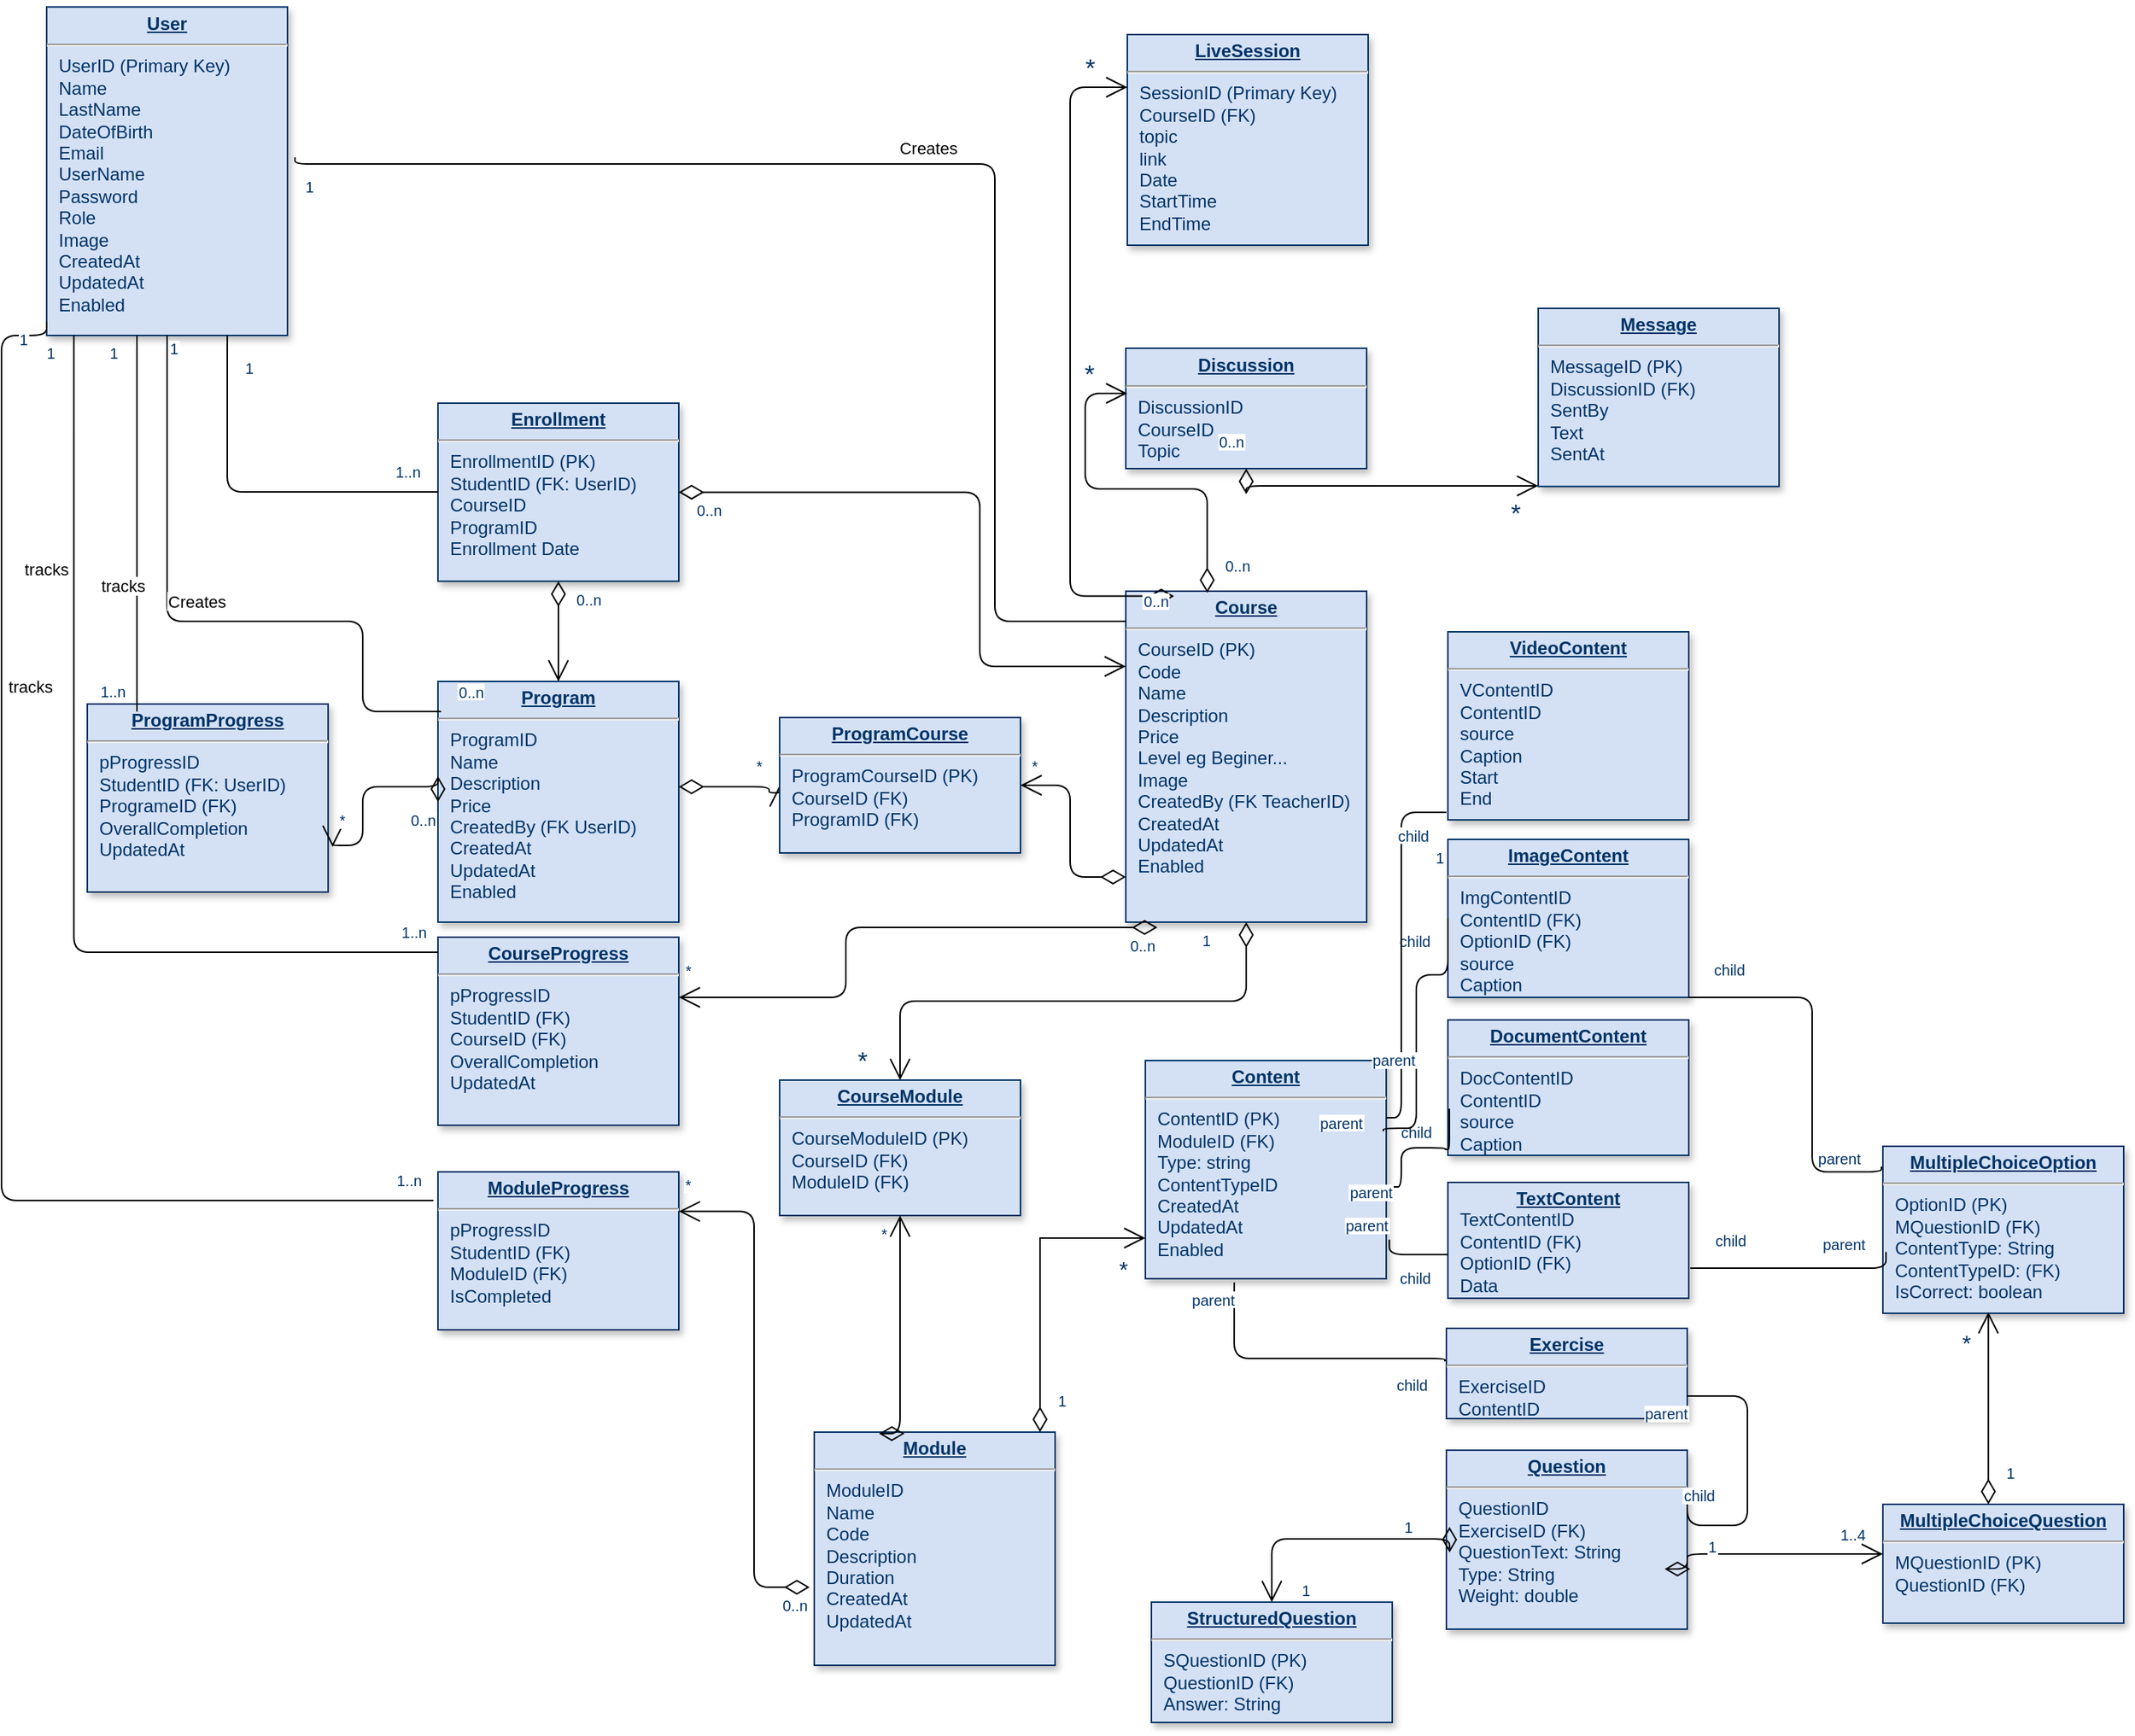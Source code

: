 <mxfile version="24.0.4" type="github">
  <diagram name="Page-1" id="efa7a0a1-bf9b-a30e-e6df-94a7791c09e9">
    <mxGraphModel dx="1332" dy="502" grid="1" gridSize="10" guides="1" tooltips="1" connect="1" arrows="1" fold="1" page="1" pageScale="1" pageWidth="826" pageHeight="1169" background="none" math="0" shadow="0">
      <root>
        <mxCell id="0" />
        <mxCell id="1" parent="0" />
        <mxCell id="20" value="&lt;p style=&quot;margin: 0px; margin-top: 4px; text-align: center; text-decoration: underline;&quot;&gt;&lt;strong&gt;Program&lt;/strong&gt;&lt;/p&gt;&lt;hr&gt;&lt;p style=&quot;margin: 0px; margin-left: 8px;&quot;&gt;ProgramID&lt;/p&gt;&lt;p style=&quot;margin: 0px; margin-left: 8px;&quot;&gt;Name&lt;/p&gt;&lt;p style=&quot;margin: 0px; margin-left: 8px;&quot;&gt;Description&lt;/p&gt;&lt;p style=&quot;margin: 0px; margin-left: 8px;&quot;&gt;Price&lt;/p&gt;&lt;p style=&quot;margin: 0px; margin-left: 8px;&quot;&gt;CreatedBy (FK UserID)&lt;/p&gt;&lt;p style=&quot;margin: 0px; margin-left: 8px;&quot;&gt;CreatedAt&lt;/p&gt;&lt;p style=&quot;margin: 0px; margin-left: 8px;&quot;&gt;UpdatedAt&lt;/p&gt;&lt;p style=&quot;margin: 0px; margin-left: 8px;&quot;&gt;Enabled&lt;/p&gt;" style="verticalAlign=top;align=left;overflow=fill;fontSize=12;fontFamily=Helvetica;html=1;strokeColor=#003366;shadow=1;fillColor=#D4E1F5;fontColor=#003366" parent="1" vertex="1">
          <mxGeometry x="300" y="470" width="160" height="160" as="geometry" />
        </mxCell>
        <mxCell id="22" value="&lt;p style=&quot;margin: 0px; margin-top: 4px; text-align: center; text-decoration: underline;&quot;&gt;&lt;b&gt;Content&lt;/b&gt;&lt;/p&gt;&lt;hr&gt;&lt;p style=&quot;margin: 0px; margin-left: 8px;&quot;&gt;ContentID (PK)&lt;/p&gt;&lt;p style=&quot;margin: 0px; margin-left: 8px;&quot;&gt;ModuleID (FK)&lt;/p&gt;&lt;p style=&quot;margin: 0px; margin-left: 8px;&quot;&gt;Type: string&lt;/p&gt;&lt;p style=&quot;margin: 0px; margin-left: 8px;&quot;&gt;ContentTypeID&lt;/p&gt;&lt;p style=&quot;margin: 0px; margin-left: 8px;&quot;&gt;CreatedAt&lt;/p&gt;&lt;p style=&quot;margin: 0px; margin-left: 8px;&quot;&gt;UpdatedAt&lt;/p&gt;&lt;p style=&quot;margin: 0px; margin-left: 8px;&quot;&gt;Enabled&lt;/p&gt;" style="verticalAlign=top;align=left;overflow=fill;fontSize=12;fontFamily=Helvetica;html=1;strokeColor=#003366;shadow=1;fillColor=#D4E1F5;fontColor=#003366" parent="1" vertex="1">
          <mxGeometry x="770" y="722" width="160" height="145" as="geometry" />
        </mxCell>
        <mxCell id="23" value="&lt;p style=&quot;margin: 0px; margin-top: 4px; text-align: center; text-decoration: underline;&quot;&gt;&lt;b&gt;Enrollment&lt;/b&gt;&lt;/p&gt;&lt;hr&gt;&lt;p style=&quot;margin: 0px; margin-left: 8px;&quot;&gt;EnrollmentID (PK)&lt;/p&gt;&lt;p style=&quot;margin: 0px; margin-left: 8px;&quot;&gt;StudentID (FK: UserID)&lt;/p&gt;&lt;p style=&quot;margin: 0px; margin-left: 8px;&quot;&gt;CourseID&lt;/p&gt;&lt;p style=&quot;margin: 0px; margin-left: 8px;&quot;&gt;ProgramID&lt;/p&gt;&lt;p style=&quot;margin: 0px; margin-left: 8px;&quot;&gt;Enrollment Date&lt;/p&gt;" style="verticalAlign=top;align=left;overflow=fill;fontSize=12;fontFamily=Helvetica;html=1;strokeColor=#003366;shadow=1;fillColor=#D4E1F5;fontColor=#003366" parent="1" vertex="1">
          <mxGeometry x="300" y="285" width="160" height="118.36" as="geometry" />
        </mxCell>
        <mxCell id="24" value="&lt;p style=&quot;margin: 0px; margin-top: 4px; text-align: center; text-decoration: underline;&quot;&gt;&lt;b&gt;Course&lt;/b&gt;&lt;/p&gt;&lt;hr&gt;&lt;p style=&quot;margin: 0px; margin-left: 8px;&quot;&gt;CourseID (PK)&lt;/p&gt;&lt;p style=&quot;margin: 0px; margin-left: 8px;&quot;&gt;Code&lt;/p&gt;&lt;p style=&quot;margin: 0px; margin-left: 8px;&quot;&gt;Name&lt;/p&gt;&lt;p style=&quot;margin: 0px; margin-left: 8px;&quot;&gt;Description&lt;/p&gt;&lt;p style=&quot;margin: 0px; margin-left: 8px;&quot;&gt;Price&lt;/p&gt;&lt;p style=&quot;margin: 0px; margin-left: 8px;&quot;&gt;Level eg Beginer...&lt;/p&gt;&lt;p style=&quot;margin: 0px; margin-left: 8px;&quot;&gt;Image&lt;/p&gt;&lt;p style=&quot;margin: 0px; margin-left: 8px;&quot;&gt;CreatedBy (FK TeacherID)&amp;nbsp;&lt;/p&gt;&lt;p style=&quot;margin: 0px; margin-left: 8px;&quot;&gt;CreatedAt&lt;/p&gt;&lt;p style=&quot;margin: 0px; margin-left: 8px;&quot;&gt;UpdatedAt&lt;/p&gt;&lt;p style=&quot;margin: 0px; margin-left: 8px;&quot;&gt;Enabled&lt;/p&gt;" style="verticalAlign=top;align=left;overflow=fill;fontSize=12;fontFamily=Helvetica;html=1;strokeColor=#003366;shadow=1;fillColor=#D4E1F5;fontColor=#003366" parent="1" vertex="1">
          <mxGeometry x="757" y="410" width="160" height="220" as="geometry" />
        </mxCell>
        <mxCell id="25" value="&lt;p style=&quot;margin: 0px; margin-top: 4px; text-align: center; text-decoration: underline;&quot;&gt;&lt;strong&gt;User&lt;/strong&gt;&lt;/p&gt;&lt;hr&gt;&lt;p style=&quot;margin: 0px; margin-left: 8px;&quot;&gt;UserID (Primary Key)&lt;/p&gt;&lt;p style=&quot;margin: 0px 0px 0px 8px;&quot;&gt;Name&lt;/p&gt;&lt;p style=&quot;margin: 0px 0px 0px 8px;&quot;&gt;LastName&lt;/p&gt;&lt;p style=&quot;margin: 0px 0px 0px 8px;&quot;&gt;DateOfBirth&lt;/p&gt;&lt;p style=&quot;margin: 0px 0px 0px 8px;&quot;&gt;Email&lt;/p&gt;&lt;p style=&quot;margin: 0px 0px 0px 8px;&quot;&gt;UserName&lt;/p&gt;&lt;p style=&quot;margin: 0px 0px 0px 8px;&quot;&gt;Password&lt;/p&gt;&lt;p style=&quot;margin: 0px 0px 0px 8px;&quot;&gt;Role&lt;/p&gt;&lt;p style=&quot;margin: 0px 0px 0px 8px;&quot;&gt;Image&lt;/p&gt;&lt;p style=&quot;margin: 0px 0px 0px 8px;&quot;&gt;CreatedAt&lt;/p&gt;&lt;p style=&quot;margin: 0px 0px 0px 8px;&quot;&gt;UpdatedAt&lt;/p&gt;&lt;p style=&quot;margin: 0px 0px 0px 8px;&quot;&gt;Enabled&lt;/p&gt;" style="verticalAlign=top;align=left;overflow=fill;fontSize=12;fontFamily=Helvetica;html=1;strokeColor=#003366;shadow=1;fillColor=#D4E1F5;fontColor=#003366" parent="1" vertex="1">
          <mxGeometry x="40" y="21.64" width="160" height="218.36" as="geometry" />
        </mxCell>
        <mxCell id="28" value="&lt;p style=&quot;margin: 0px; margin-top: 4px; text-align: center; text-decoration: underline;&quot;&gt;&lt;b&gt;Question&lt;/b&gt;&lt;/p&gt;&lt;hr&gt;&lt;p style=&quot;margin: 0px; margin-left: 8px;&quot;&gt;QuestionID&lt;/p&gt;&lt;p style=&quot;margin: 0px; margin-left: 8px;&quot;&gt;ExerciseID (FK)&lt;/p&gt;&lt;p style=&quot;margin: 0px; margin-left: 8px;&quot;&gt;QuestionText: String&lt;/p&gt;&lt;p style=&quot;margin: 0px; margin-left: 8px;&quot;&gt;Type: String&lt;/p&gt;&lt;p style=&quot;margin: 0px; margin-left: 8px;&quot;&gt;Weight: double&lt;/p&gt;" style="verticalAlign=top;align=left;overflow=fill;fontSize=12;fontFamily=Helvetica;html=1;strokeColor=#003366;shadow=1;fillColor=#D4E1F5;fontColor=#003366" parent="1" vertex="1">
          <mxGeometry x="970" y="981" width="160" height="119" as="geometry" />
        </mxCell>
        <mxCell id="29" value="&lt;p style=&quot;margin: 0px; margin-top: 4px; text-align: center; text-decoration: underline;&quot;&gt;&lt;b&gt;Module&lt;/b&gt;&lt;/p&gt;&lt;hr&gt;&lt;p style=&quot;margin: 0px; margin-left: 8px;&quot;&gt;ModuleID&lt;/p&gt;&lt;p style=&quot;margin: 0px; margin-left: 8px;&quot;&gt;Name&lt;/p&gt;&lt;p style=&quot;margin: 0px; margin-left: 8px;&quot;&gt;Code&lt;/p&gt;&lt;p style=&quot;margin: 0px; margin-left: 8px;&quot;&gt;Description&lt;/p&gt;&lt;p style=&quot;margin: 0px; margin-left: 8px;&quot;&gt;Duration&lt;/p&gt;&lt;p style=&quot;margin: 0px; margin-left: 8px;&quot;&gt;CreatedAt&lt;/p&gt;&lt;p style=&quot;margin: 0px; margin-left: 8px;&quot;&gt;UpdatedAt&lt;/p&gt;" style="verticalAlign=top;align=left;overflow=fill;fontSize=12;fontFamily=Helvetica;html=1;strokeColor=#003366;shadow=1;fillColor=#D4E1F5;fontColor=#003366" parent="1" vertex="1">
          <mxGeometry x="550" y="969" width="160" height="155" as="geometry" />
        </mxCell>
        <mxCell id="36" value="" style="endArrow=open;endSize=12;startArrow=diamondThin;startSize=14;startFill=0;edgeStyle=orthogonalEdgeStyle;" parent="1" source="23" target="20" edge="1">
          <mxGeometry y="160" as="geometry">
            <mxPoint y="160" as="sourcePoint" />
            <mxPoint x="160" y="160" as="targetPoint" />
            <Array as="points">
              <mxPoint x="380" y="450" />
              <mxPoint x="380" y="450" />
            </Array>
          </mxGeometry>
        </mxCell>
        <mxCell id="37" value="0..n" style="resizable=0;align=left;verticalAlign=top;labelBackgroundColor=#ffffff;fontSize=10;strokeColor=#003366;shadow=1;fillColor=#D4E1F5;fontColor=#003366" parent="36" connectable="0" vertex="1">
          <mxGeometry x="-1" relative="1" as="geometry">
            <mxPoint x="10" as="offset" />
          </mxGeometry>
        </mxCell>
        <mxCell id="38" value="1" style="resizable=0;align=right;verticalAlign=top;labelBackgroundColor=#ffffff;fontSize=10;strokeColor=#003366;shadow=1;fillColor=#D4E1F5;fontColor=#003366" parent="36" connectable="0" vertex="1">
          <mxGeometry x="1" relative="1" as="geometry">
            <mxPoint x="590" y="105" as="offset" />
          </mxGeometry>
        </mxCell>
        <mxCell id="48" value="" style="endArrow=open;endSize=12;startArrow=diamondThin;startSize=14;startFill=0;edgeStyle=orthogonalEdgeStyle;rounded=0;" parent="1" source="29" target="22" edge="1">
          <mxGeometry x="769.36" y="450" as="geometry">
            <mxPoint x="710" y="970" as="sourcePoint" />
            <mxPoint x="929.36" y="450" as="targetPoint" />
            <Array as="points">
              <mxPoint x="700" y="840" />
            </Array>
          </mxGeometry>
        </mxCell>
        <mxCell id="49" value="1" style="resizable=0;align=left;verticalAlign=top;labelBackgroundColor=#ffffff;fontSize=10;strokeColor=#003366;shadow=1;fillColor=#D4E1F5;fontColor=#003366" parent="48" connectable="0" vertex="1">
          <mxGeometry x="-1" relative="1" as="geometry">
            <mxPoint x="10" y="-33" as="offset" />
          </mxGeometry>
        </mxCell>
        <mxCell id="50" value="*" style="resizable=0;align=right;verticalAlign=top;labelBackgroundColor=#ffffff;fontSize=15;strokeColor=#003366;shadow=1;fillColor=#D4E1F5;fontColor=#003366" parent="48" connectable="0" vertex="1">
          <mxGeometry x="1" relative="1" as="geometry">
            <mxPoint x="-10" y="5" as="offset" />
          </mxGeometry>
        </mxCell>
        <mxCell id="87" value="" style="endArrow=open;endSize=12;startArrow=diamondThin;startSize=14;startFill=0;edgeStyle=orthogonalEdgeStyle;entryX=0;entryY=0.5;entryDx=0;entryDy=0;" parent="1" source="20" target="h4I1l9ed9DyYYCrygPsd-109" edge="1">
          <mxGeometry x="519.36" y="200" as="geometry">
            <mxPoint x="519.36" y="200" as="sourcePoint" />
            <mxPoint x="679.36" y="200" as="targetPoint" />
            <Array as="points">
              <mxPoint x="520" y="540" />
              <mxPoint x="520" y="544" />
            </Array>
          </mxGeometry>
        </mxCell>
        <mxCell id="89" value="*" style="resizable=0;align=right;verticalAlign=top;labelBackgroundColor=#ffffff;fontSize=10;strokeColor=#003366;shadow=1;fillColor=#D4E1F5;fontColor=#003366" parent="87" connectable="0" vertex="1">
          <mxGeometry x="1" relative="1" as="geometry">
            <mxPoint x="-10" y="-25" as="offset" />
          </mxGeometry>
        </mxCell>
        <mxCell id="99" value="" style="endArrow=open;endSize=12;startArrow=diamondThin;startSize=14;startFill=0;edgeStyle=orthogonalEdgeStyle;exitX=0.5;exitY=1;exitDx=0;exitDy=0;" parent="1" source="24" target="lJ4dhSoQrSadZ4z-J7H1-117" edge="1">
          <mxGeometry x="369.36" y="360" as="geometry">
            <mxPoint x="610" y="680" as="sourcePoint" />
            <mxPoint x="529.36" y="360" as="targetPoint" />
            <Array as="points" />
          </mxGeometry>
        </mxCell>
        <mxCell id="100" value="1" style="resizable=0;align=left;verticalAlign=top;labelBackgroundColor=#ffffff;fontSize=10;strokeColor=#003366;shadow=1;fillColor=#D4E1F5;fontColor=#003366" parent="99" connectable="0" vertex="1">
          <mxGeometry x="-1" relative="1" as="geometry">
            <mxPoint x="-31.08" as="offset" />
          </mxGeometry>
        </mxCell>
        <mxCell id="101" value="*" style="resizable=0;align=right;verticalAlign=top;labelBackgroundColor=#ffffff;fontSize=17;strokeColor=#003366;shadow=1;fillColor=#D4E1F5;fontColor=#003366" parent="99" connectable="0" vertex="1">
          <mxGeometry x="1" relative="1" as="geometry">
            <mxPoint x="-20" y="-30" as="offset" />
          </mxGeometry>
        </mxCell>
        <mxCell id="107" value="" style="endArrow=none;edgeStyle=orthogonalEdgeStyle;exitX=0.369;exitY=1.017;exitDx=0;exitDy=0;exitPerimeter=0;entryX=-0.006;entryY=0.367;entryDx=0;entryDy=0;entryPerimeter=0;" parent="1" source="22" target="vgat6i_KtTklt4zkiUlj-124" edge="1">
          <mxGeometry x="190" y="950" as="geometry">
            <mxPoint x="190" y="950" as="sourcePoint" />
            <mxPoint x="350" y="950" as="targetPoint" />
            <Array as="points">
              <mxPoint x="829" y="920" />
              <mxPoint x="969" y="920" />
            </Array>
          </mxGeometry>
        </mxCell>
        <mxCell id="108" value="parent" style="resizable=0;align=left;verticalAlign=bottom;labelBackgroundColor=#ffffff;fontSize=10;strokeColor=#003366;shadow=1;fillColor=#D4E1F5;fontColor=#003366" parent="107" connectable="0" vertex="1">
          <mxGeometry x="-1" relative="1" as="geometry">
            <mxPoint x="-30" y="20" as="offset" />
          </mxGeometry>
        </mxCell>
        <mxCell id="109" value="child" style="resizable=0;align=right;verticalAlign=bottom;labelBackgroundColor=#ffffff;fontSize=10;strokeColor=#003366;shadow=1;fillColor=#D4E1F5;fontColor=#003366" parent="107" connectable="0" vertex="1">
          <mxGeometry x="1" relative="1" as="geometry">
            <mxPoint x="-10" y="23.84" as="offset" />
          </mxGeometry>
        </mxCell>
        <mxCell id="vgat6i_KtTklt4zkiUlj-114" value="" style="endArrow=none;edgeStyle=orthogonalEdgeStyle;" parent="1" source="25" target="23" edge="1">
          <mxGeometry as="geometry">
            <mxPoint x="200" y="344" as="sourcePoint" />
            <mxPoint x="290" y="355" as="targetPoint" />
            <Array as="points">
              <mxPoint x="160" y="344" />
            </Array>
            <mxPoint x="-100" y="33" as="offset" />
          </mxGeometry>
        </mxCell>
        <mxCell id="vgat6i_KtTklt4zkiUlj-115" value="1" style="resizable=0;align=left;verticalAlign=bottom;labelBackgroundColor=#ffffff;fontSize=10;strokeColor=#003366;shadow=1;fillColor=#D4E1F5;fontColor=#003366" parent="vgat6i_KtTklt4zkiUlj-114" connectable="0" vertex="1">
          <mxGeometry x="-1" relative="1" as="geometry">
            <mxPoint x="10" y="30" as="offset" />
          </mxGeometry>
        </mxCell>
        <mxCell id="vgat6i_KtTklt4zkiUlj-116" value="1..n" style="resizable=0;align=right;verticalAlign=bottom;labelBackgroundColor=#ffffff;fontSize=10;strokeColor=#003366;shadow=1;fillColor=#D4E1F5;fontColor=#003366" parent="vgat6i_KtTklt4zkiUlj-114" connectable="0" vertex="1">
          <mxGeometry x="1" relative="1" as="geometry">
            <mxPoint x="-10" y="-5" as="offset" />
          </mxGeometry>
        </mxCell>
        <mxCell id="vgat6i_KtTklt4zkiUlj-117" value="" style="endArrow=open;endSize=12;startArrow=diamondThin;startSize=14;startFill=0;edgeStyle=orthogonalEdgeStyle;" parent="1" source="23" target="24" edge="1">
          <mxGeometry y="160" as="geometry">
            <mxPoint x="423" y="422" as="sourcePoint" />
            <mxPoint x="423" y="495" as="targetPoint" />
            <Array as="points">
              <mxPoint x="660" y="344" />
              <mxPoint x="660" y="460" />
            </Array>
          </mxGeometry>
        </mxCell>
        <mxCell id="vgat6i_KtTklt4zkiUlj-118" value="0..n" style="resizable=0;align=left;verticalAlign=top;labelBackgroundColor=#ffffff;fontSize=10;strokeColor=#003366;shadow=1;fillColor=#D4E1F5;fontColor=#003366" parent="vgat6i_KtTklt4zkiUlj-117" connectable="0" vertex="1">
          <mxGeometry x="-1" relative="1" as="geometry">
            <mxPoint x="10" as="offset" />
          </mxGeometry>
        </mxCell>
        <mxCell id="vgat6i_KtTklt4zkiUlj-120" value="&lt;p style=&quot;margin: 0px ; margin-top: 4px ; text-align: center ; text-decoration: underline&quot;&gt;&lt;b&gt;VideoContent&lt;/b&gt;&lt;/p&gt;&lt;hr&gt;&lt;p style=&quot;margin: 0px ; margin-left: 8px&quot;&gt;VContentID&lt;/p&gt;&lt;p style=&quot;margin: 0px ; margin-left: 8px&quot;&gt;ContentID&lt;/p&gt;&lt;p style=&quot;margin: 0px ; margin-left: 8px&quot;&gt;source&lt;/p&gt;&lt;p style=&quot;margin: 0px ; margin-left: 8px&quot;&gt;Caption&lt;/p&gt;&lt;p style=&quot;margin: 0px ; margin-left: 8px&quot;&gt;Start&lt;/p&gt;&lt;p style=&quot;margin: 0px ; margin-left: 8px&quot;&gt;End&lt;/p&gt;" style="verticalAlign=top;align=left;overflow=fill;fontSize=12;fontFamily=Helvetica;html=1;strokeColor=#003366;shadow=1;fillColor=#D4E1F5;fontColor=#003366" parent="1" vertex="1">
          <mxGeometry x="971" y="437" width="160" height="125" as="geometry" />
        </mxCell>
        <mxCell id="vgat6i_KtTklt4zkiUlj-121" value="&lt;p style=&quot;margin: 0px ; margin-top: 4px ; text-align: center ; text-decoration: underline&quot;&gt;&lt;b&gt;ImageContent&lt;/b&gt;&lt;/p&gt;&lt;hr&gt;&lt;p style=&quot;margin: 0px 0px 0px 8px;&quot;&gt;ImgContentID&lt;/p&gt;&lt;p style=&quot;margin: 0px 0px 0px 8px;&quot;&gt;ContentID (FK)&lt;/p&gt;&lt;p style=&quot;margin: 0px 0px 0px 8px;&quot;&gt;OptionID (FK)&lt;/p&gt;&lt;p style=&quot;margin: 0px 0px 0px 8px;&quot;&gt;source&lt;/p&gt;&lt;p style=&quot;margin: 0px 0px 0px 8px;&quot;&gt;Caption&lt;/p&gt;" style="verticalAlign=top;align=left;overflow=fill;fontSize=12;fontFamily=Helvetica;html=1;strokeColor=#003366;shadow=1;fillColor=#D4E1F5;fontColor=#003366" parent="1" vertex="1">
          <mxGeometry x="971" y="575" width="160" height="105" as="geometry" />
        </mxCell>
        <mxCell id="vgat6i_KtTklt4zkiUlj-122" value="&lt;p style=&quot;margin: 0px ; margin-top: 4px ; text-align: center ; text-decoration: underline&quot;&gt;&lt;b&gt;DocumentContent&lt;/b&gt;&lt;/p&gt;&lt;hr&gt;&lt;p style=&quot;margin: 0px 0px 0px 8px;&quot;&gt;DocContentID&lt;/p&gt;&lt;p style=&quot;margin: 0px 0px 0px 8px;&quot;&gt;ContentID&lt;/p&gt;&lt;p style=&quot;margin: 0px 0px 0px 8px;&quot;&gt;source&lt;/p&gt;&lt;p style=&quot;margin: 0px 0px 0px 8px;&quot;&gt;Caption&lt;/p&gt;" style="verticalAlign=top;align=left;overflow=fill;fontSize=12;fontFamily=Helvetica;html=1;strokeColor=#003366;shadow=1;fillColor=#D4E1F5;fontColor=#003366" parent="1" vertex="1">
          <mxGeometry x="971" y="695.0" width="160" height="90" as="geometry" />
        </mxCell>
        <mxCell id="vgat6i_KtTklt4zkiUlj-123" value="&lt;p style=&quot;margin: 0px ; margin-top: 4px ; text-align: center ; text-decoration: underline&quot;&gt;&lt;b&gt;TextContent&lt;/b&gt;&lt;/p&gt;&lt;p style=&quot;margin: 0px 0px 0px 8px;&quot;&gt;TextContentID&lt;/p&gt;&lt;p style=&quot;margin: 0px 0px 0px 8px;&quot;&gt;ContentID (FK)&lt;/p&gt;&lt;p style=&quot;margin: 0px 0px 0px 8px;&quot;&gt;OptionID (FK)&lt;/p&gt;&lt;p style=&quot;margin: 0px 0px 0px 8px;&quot;&gt;Data&lt;/p&gt;" style="verticalAlign=top;align=left;overflow=fill;fontSize=12;fontFamily=Helvetica;html=1;strokeColor=#003366;shadow=1;fillColor=#D4E1F5;fontColor=#003366" parent="1" vertex="1">
          <mxGeometry x="971" y="803" width="160" height="77" as="geometry" />
        </mxCell>
        <mxCell id="vgat6i_KtTklt4zkiUlj-124" value="&lt;p style=&quot;margin: 0px ; margin-top: 4px ; text-align: center ; text-decoration: underline&quot;&gt;&lt;b&gt;Exercise&lt;/b&gt;&lt;/p&gt;&lt;hr&gt;&lt;p style=&quot;margin: 0px 0px 0px 8px;&quot;&gt;ExerciseID&lt;/p&gt;&lt;p style=&quot;margin: 0px 0px 0px 8px;&quot;&gt;ContentID&lt;/p&gt;" style="verticalAlign=top;align=left;overflow=fill;fontSize=12;fontFamily=Helvetica;html=1;strokeColor=#003366;shadow=1;fillColor=#D4E1F5;fontColor=#003366" parent="1" vertex="1">
          <mxGeometry x="970" y="900" width="160" height="60" as="geometry" />
        </mxCell>
        <mxCell id="vgat6i_KtTklt4zkiUlj-125" value="" style="endArrow=none;edgeStyle=orthogonalEdgeStyle;exitX=1.006;exitY=0.621;exitDx=0;exitDy=0;exitPerimeter=0;entryX=0.006;entryY=0.656;entryDx=0;entryDy=0;entryPerimeter=0;" parent="1" source="22" target="vgat6i_KtTklt4zkiUlj-122" edge="1">
          <mxGeometry x="190" y="950" as="geometry">
            <mxPoint x="380" y="900" as="sourcePoint" />
            <mxPoint x="969" y="780" as="targetPoint" />
            <Array as="points">
              <mxPoint x="931" y="806" />
              <mxPoint x="940" y="806" />
              <mxPoint x="940" y="780" />
              <mxPoint x="969" y="780" />
              <mxPoint x="969" y="781" />
            </Array>
          </mxGeometry>
        </mxCell>
        <mxCell id="vgat6i_KtTklt4zkiUlj-126" value="parent" style="resizable=0;align=left;verticalAlign=bottom;labelBackgroundColor=#ffffff;fontSize=10;strokeColor=#003366;shadow=1;fillColor=#D4E1F5;fontColor=#003366" parent="vgat6i_KtTklt4zkiUlj-125" connectable="0" vertex="1">
          <mxGeometry x="-1" relative="1" as="geometry">
            <mxPoint x="-27" y="6" as="offset" />
          </mxGeometry>
        </mxCell>
        <mxCell id="vgat6i_KtTklt4zkiUlj-127" value="child" style="resizable=0;align=right;verticalAlign=bottom;labelBackgroundColor=#ffffff;fontSize=10;strokeColor=#003366;shadow=1;fillColor=#D4E1F5;fontColor=#003366" parent="vgat6i_KtTklt4zkiUlj-125" connectable="0" vertex="1">
          <mxGeometry x="1" relative="1" as="geometry">
            <mxPoint x="-10" y="23.84" as="offset" />
          </mxGeometry>
        </mxCell>
        <mxCell id="vgat6i_KtTklt4zkiUlj-128" value="" style="endArrow=none;edgeStyle=orthogonalEdgeStyle;exitX=1.013;exitY=0.821;exitDx=0;exitDy=0;exitPerimeter=0;" parent="1" source="22" target="vgat6i_KtTklt4zkiUlj-123" edge="1">
          <mxGeometry x="190" y="950" as="geometry">
            <mxPoint x="390" y="910" as="sourcePoint" />
            <mxPoint x="219" y="965" as="targetPoint" />
            <Array as="points">
              <mxPoint x="932" y="851" />
            </Array>
          </mxGeometry>
        </mxCell>
        <mxCell id="vgat6i_KtTklt4zkiUlj-129" value="parent" style="resizable=0;align=left;verticalAlign=bottom;labelBackgroundColor=#ffffff;fontSize=10;strokeColor=#003366;shadow=1;fillColor=#D4E1F5;fontColor=#003366" parent="vgat6i_KtTklt4zkiUlj-128" connectable="0" vertex="1">
          <mxGeometry x="-1" relative="1" as="geometry">
            <mxPoint x="-31" y="-1" as="offset" />
          </mxGeometry>
        </mxCell>
        <mxCell id="vgat6i_KtTklt4zkiUlj-130" value="child" style="resizable=0;align=right;verticalAlign=bottom;labelBackgroundColor=#ffffff;fontSize=10;strokeColor=#003366;shadow=1;fillColor=#D4E1F5;fontColor=#003366" parent="vgat6i_KtTklt4zkiUlj-128" connectable="0" vertex="1">
          <mxGeometry x="1" relative="1" as="geometry">
            <mxPoint x="-10" y="23.84" as="offset" />
          </mxGeometry>
        </mxCell>
        <mxCell id="vgat6i_KtTklt4zkiUlj-131" value="" style="endArrow=none;edgeStyle=orthogonalEdgeStyle;entryX=0;entryY=0.5;entryDx=0;entryDy=0;exitX=0.988;exitY=0.324;exitDx=0;exitDy=0;exitPerimeter=0;" parent="1" source="22" target="vgat6i_KtTklt4zkiUlj-121" edge="1">
          <mxGeometry x="190" y="950" as="geometry">
            <mxPoint x="317" y="834" as="sourcePoint" />
            <mxPoint x="210" y="777" as="targetPoint" />
            <Array as="points">
              <mxPoint x="928" y="767" />
              <mxPoint x="950" y="767" />
              <mxPoint x="950" y="665" />
            </Array>
          </mxGeometry>
        </mxCell>
        <mxCell id="vgat6i_KtTklt4zkiUlj-132" value="parent" style="resizable=0;align=left;verticalAlign=bottom;labelBackgroundColor=#ffffff;fontSize=10;strokeColor=#003366;shadow=1;fillColor=#D4E1F5;fontColor=#003366" parent="vgat6i_KtTklt4zkiUlj-131" connectable="0" vertex="1">
          <mxGeometry x="-1" relative="1" as="geometry">
            <mxPoint x="-44" y="3" as="offset" />
          </mxGeometry>
        </mxCell>
        <mxCell id="vgat6i_KtTklt4zkiUlj-133" value="child" style="resizable=0;align=right;verticalAlign=bottom;labelBackgroundColor=#ffffff;fontSize=10;strokeColor=#003366;shadow=1;fillColor=#D4E1F5;fontColor=#003366" parent="vgat6i_KtTklt4zkiUlj-131" connectable="0" vertex="1">
          <mxGeometry x="1" relative="1" as="geometry">
            <mxPoint x="-10" y="23.84" as="offset" />
          </mxGeometry>
        </mxCell>
        <mxCell id="vgat6i_KtTklt4zkiUlj-134" value="" style="endArrow=none;edgeStyle=orthogonalEdgeStyle;" parent="1" source="22" edge="1">
          <mxGeometry x="190" y="950" as="geometry">
            <mxPoint x="324" y="797" as="sourcePoint" />
            <mxPoint x="970" y="557" as="targetPoint" />
            <Array as="points">
              <mxPoint x="940" y="760" />
              <mxPoint x="940" y="557" />
            </Array>
          </mxGeometry>
        </mxCell>
        <mxCell id="vgat6i_KtTklt4zkiUlj-135" value="parent" style="resizable=0;align=left;verticalAlign=bottom;labelBackgroundColor=#ffffff;fontSize=10;strokeColor=#003366;shadow=1;fillColor=#D4E1F5;fontColor=#003366" parent="vgat6i_KtTklt4zkiUlj-134" connectable="0" vertex="1">
          <mxGeometry x="-1" relative="1" as="geometry">
            <mxPoint x="-11" y="-30" as="offset" />
          </mxGeometry>
        </mxCell>
        <mxCell id="vgat6i_KtTklt4zkiUlj-136" value="child" style="resizable=0;align=right;verticalAlign=bottom;labelBackgroundColor=#ffffff;fontSize=10;strokeColor=#003366;shadow=1;fillColor=#D4E1F5;fontColor=#003366" parent="vgat6i_KtTklt4zkiUlj-134" connectable="0" vertex="1">
          <mxGeometry x="1" relative="1" as="geometry">
            <mxPoint x="-10" y="23.84" as="offset" />
          </mxGeometry>
        </mxCell>
        <mxCell id="vgat6i_KtTklt4zkiUlj-137" value="" style="endArrow=none;edgeStyle=orthogonalEdgeStyle;exitX=1;exitY=0.75;exitDx=0;exitDy=0;entryX=1;entryY=0.25;entryDx=0;entryDy=0;" parent="1" source="vgat6i_KtTklt4zkiUlj-124" target="28" edge="1">
          <mxGeometry x="190" y="950" as="geometry">
            <mxPoint x="380" y="900" as="sourcePoint" />
            <mxPoint x="209" y="955" as="targetPoint" />
            <Array as="points">
              <mxPoint x="1170" y="945" />
              <mxPoint x="1170" y="1031" />
            </Array>
          </mxGeometry>
        </mxCell>
        <mxCell id="vgat6i_KtTklt4zkiUlj-138" value="parent" style="resizable=0;align=left;verticalAlign=bottom;labelBackgroundColor=#ffffff;fontSize=10;strokeColor=#003366;shadow=1;fillColor=#D4E1F5;fontColor=#003366" parent="vgat6i_KtTklt4zkiUlj-137" connectable="0" vertex="1">
          <mxGeometry x="-1" relative="1" as="geometry">
            <mxPoint x="-30" y="20" as="offset" />
          </mxGeometry>
        </mxCell>
        <mxCell id="vgat6i_KtTklt4zkiUlj-139" value="child" style="resizable=0;align=right;verticalAlign=bottom;labelBackgroundColor=#ffffff;fontSize=10;strokeColor=#003366;shadow=1;fillColor=#D4E1F5;fontColor=#003366" parent="vgat6i_KtTklt4zkiUlj-137" connectable="0" vertex="1">
          <mxGeometry x="1" relative="1" as="geometry">
            <mxPoint x="20" y="9" as="offset" />
          </mxGeometry>
        </mxCell>
        <mxCell id="vgat6i_KtTklt4zkiUlj-140" value="&lt;p style=&quot;margin: 0px; margin-top: 4px; text-align: center; text-decoration: underline;&quot;&gt;&lt;strong&gt;ProgramProgress&lt;/strong&gt;&lt;/p&gt;&lt;hr&gt;&lt;p style=&quot;margin: 0px; margin-left: 8px;&quot;&gt;pProgressID&lt;/p&gt;&lt;p style=&quot;margin: 0px; margin-left: 8px;&quot;&gt;StudentID (FK: UserID)&lt;/p&gt;&lt;p style=&quot;margin: 0px; margin-left: 8px;&quot;&gt;ProgrameID (FK)&lt;/p&gt;&lt;p style=&quot;margin: 0px; margin-left: 8px;&quot;&gt;OverallCompletion&lt;/p&gt;&lt;p style=&quot;margin: 0px; margin-left: 8px;&quot;&gt;UpdatedAt&lt;/p&gt;" style="verticalAlign=top;align=left;overflow=fill;fontSize=12;fontFamily=Helvetica;html=1;strokeColor=#003366;shadow=1;fillColor=#D4E1F5;fontColor=#003366" parent="1" vertex="1">
          <mxGeometry x="67.0" y="485.0" width="160" height="125" as="geometry" />
        </mxCell>
        <mxCell id="vgat6i_KtTklt4zkiUlj-141" value="&lt;p style=&quot;margin: 0px; margin-top: 4px; text-align: center; text-decoration: underline;&quot;&gt;&lt;strong&gt;CourseProgress&lt;/strong&gt;&lt;/p&gt;&lt;hr&gt;&lt;p style=&quot;margin: 0px; margin-left: 8px;&quot;&gt;pProgressID&lt;/p&gt;&lt;p style=&quot;margin: 0px; margin-left: 8px;&quot;&gt;StudentID (FK)&lt;/p&gt;&lt;p style=&quot;margin: 0px; margin-left: 8px;&quot;&gt;CourseID (FK)&lt;/p&gt;&lt;p style=&quot;margin: 0px; margin-left: 8px;&quot;&gt;OverallCompletion&lt;/p&gt;&lt;p style=&quot;margin: 0px; margin-left: 8px;&quot;&gt;UpdatedAt&lt;/p&gt;" style="verticalAlign=top;align=left;overflow=fill;fontSize=12;fontFamily=Helvetica;html=1;strokeColor=#003366;shadow=1;fillColor=#D4E1F5;fontColor=#003366" parent="1" vertex="1">
          <mxGeometry x="300.0" y="640.0" width="160" height="125" as="geometry" />
        </mxCell>
        <mxCell id="vgat6i_KtTklt4zkiUlj-146" value="&lt;p style=&quot;margin: 0px; margin-top: 4px; text-align: center; text-decoration: underline;&quot;&gt;&lt;strong&gt;ModuleProgress&lt;/strong&gt;&lt;/p&gt;&lt;hr&gt;&lt;p style=&quot;margin: 0px; margin-left: 8px;&quot;&gt;pProgressID&lt;/p&gt;&lt;p style=&quot;margin: 0px; margin-left: 8px;&quot;&gt;StudentID (FK)&lt;/p&gt;&lt;p style=&quot;margin: 0px; margin-left: 8px;&quot;&gt;ModuleID (FK)&lt;/p&gt;&lt;p style=&quot;margin: 0px; margin-left: 8px;&quot;&gt;IsCompleted&lt;/p&gt;" style="verticalAlign=top;align=left;overflow=fill;fontSize=12;fontFamily=Helvetica;html=1;strokeColor=#003366;shadow=1;fillColor=#D4E1F5;fontColor=#003366" parent="1" vertex="1">
          <mxGeometry x="300" y="796" width="160" height="105" as="geometry" />
        </mxCell>
        <mxCell id="vgat6i_KtTklt4zkiUlj-157" value="&lt;p style=&quot;margin: 0px ; margin-top: 4px ; text-align: center ; text-decoration: underline&quot;&gt;&lt;b&gt;Discussion&lt;/b&gt;&lt;/p&gt;&lt;hr&gt;&lt;p style=&quot;margin: 0px ; margin-left: 8px&quot;&gt;DiscussionID&lt;/p&gt;&lt;p style=&quot;margin: 0px ; margin-left: 8px&quot;&gt;&lt;span style=&quot;background-color: initial;&quot;&gt;CourseID&lt;/span&gt;&lt;/p&gt;&lt;p style=&quot;margin: 0px ; margin-left: 8px&quot;&gt;Topic&lt;/p&gt;" style="verticalAlign=top;align=left;overflow=fill;fontSize=12;fontFamily=Helvetica;html=1;strokeColor=#003366;shadow=1;fillColor=#D4E1F5;fontColor=#003366" parent="1" vertex="1">
          <mxGeometry x="757" y="248.5" width="160" height="80" as="geometry" />
        </mxCell>
        <mxCell id="vgat6i_KtTklt4zkiUlj-158" value="&lt;p style=&quot;margin: 0px ; margin-top: 4px ; text-align: center ; text-decoration: underline&quot;&gt;&lt;b&gt;Message&lt;/b&gt;&lt;/p&gt;&lt;hr&gt;&lt;p style=&quot;margin: 0px ; margin-left: 8px&quot;&gt;MessageID (PK)&lt;/p&gt;&lt;p style=&quot;margin: 0px ; margin-left: 8px&quot;&gt;DiscussionID (FK)&lt;/p&gt;&lt;p style=&quot;margin: 0px ; margin-left: 8px&quot;&gt;SentBy&lt;/p&gt;&lt;p style=&quot;margin: 0px ; margin-left: 8px&quot;&gt;Text&lt;/p&gt;&lt;p style=&quot;margin: 0px ; margin-left: 8px&quot;&gt;SentAt&lt;/p&gt;" style="verticalAlign=top;align=left;overflow=fill;fontSize=12;fontFamily=Helvetica;html=1;strokeColor=#003366;shadow=1;fillColor=#D4E1F5;fontColor=#003366" parent="1" vertex="1">
          <mxGeometry x="1031" y="222" width="160" height="118.36" as="geometry" />
        </mxCell>
        <mxCell id="vgat6i_KtTklt4zkiUlj-159" value="" style="endArrow=open;endSize=12;startArrow=diamondThin;startSize=14;startFill=0;edgeStyle=orthogonalEdgeStyle;entryX=0.006;entryY=0.375;entryDx=0;entryDy=0;entryPerimeter=0;exitX=0.338;exitY=0.005;exitDx=0;exitDy=0;exitPerimeter=0;" parent="1" source="24" target="vgat6i_KtTklt4zkiUlj-157" edge="1">
          <mxGeometry x="369.36" y="360" as="geometry">
            <mxPoint x="690" y="410" as="sourcePoint" />
            <mxPoint x="820" y="502" as="targetPoint" />
            <Array as="points">
              <mxPoint x="811" y="342" />
              <mxPoint x="730" y="342" />
              <mxPoint x="730" y="279" />
            </Array>
          </mxGeometry>
        </mxCell>
        <mxCell id="vgat6i_KtTklt4zkiUlj-160" value="0..n" style="resizable=0;align=left;verticalAlign=top;labelBackgroundColor=#ffffff;fontSize=10;strokeColor=#003366;shadow=1;fillColor=#D4E1F5;fontColor=#003366" parent="vgat6i_KtTklt4zkiUlj-159" connectable="0" vertex="1">
          <mxGeometry x="-1" relative="1" as="geometry">
            <mxPoint x="10" y="-30" as="offset" />
          </mxGeometry>
        </mxCell>
        <mxCell id="vgat6i_KtTklt4zkiUlj-161" value="*" style="resizable=0;align=right;verticalAlign=top;labelBackgroundColor=#ffffff;fontSize=17;strokeColor=#003366;shadow=1;fillColor=#D4E1F5;fontColor=#003366" parent="vgat6i_KtTklt4zkiUlj-159" connectable="0" vertex="1">
          <mxGeometry x="1" relative="1" as="geometry">
            <mxPoint x="-20" y="-30" as="offset" />
          </mxGeometry>
        </mxCell>
        <mxCell id="vgat6i_KtTklt4zkiUlj-162" value="" style="endArrow=open;endSize=12;startArrow=diamondThin;startSize=14;startFill=0;edgeStyle=orthogonalEdgeStyle;" parent="1" source="vgat6i_KtTklt4zkiUlj-157" target="vgat6i_KtTklt4zkiUlj-158" edge="1">
          <mxGeometry x="369.36" y="360" as="geometry">
            <mxPoint x="840" y="280" as="sourcePoint" />
            <mxPoint x="781" y="310" as="targetPoint" />
            <Array as="points">
              <mxPoint x="1000" y="340" />
              <mxPoint x="1000" y="340" />
            </Array>
          </mxGeometry>
        </mxCell>
        <mxCell id="vgat6i_KtTklt4zkiUlj-163" value="0..n" style="resizable=0;align=left;verticalAlign=top;labelBackgroundColor=#ffffff;fontSize=10;strokeColor=#003366;shadow=1;fillColor=#D4E1F5;fontColor=#003366" parent="vgat6i_KtTklt4zkiUlj-162" connectable="0" vertex="1">
          <mxGeometry x="-1" relative="1" as="geometry">
            <mxPoint x="-20" y="-30" as="offset" />
          </mxGeometry>
        </mxCell>
        <mxCell id="vgat6i_KtTklt4zkiUlj-164" value="*" style="resizable=0;align=right;verticalAlign=top;labelBackgroundColor=#ffffff;fontSize=17;strokeColor=#003366;shadow=1;fillColor=#D4E1F5;fontColor=#003366" parent="vgat6i_KtTklt4zkiUlj-162" connectable="0" vertex="1">
          <mxGeometry x="1" relative="1" as="geometry">
            <mxPoint x="-10" y="1" as="offset" />
          </mxGeometry>
        </mxCell>
        <mxCell id="vgat6i_KtTklt4zkiUlj-166" value="&lt;p style=&quot;margin: 0px ; margin-top: 4px ; text-align: center ; text-decoration: underline&quot;&gt;&lt;b&gt;LiveSession&lt;/b&gt;&lt;/p&gt;&lt;hr&gt;&lt;p style=&quot;margin: 0px ; margin-left: 8px&quot;&gt;SessionID (Primary Key)&lt;/p&gt;&lt;p style=&quot;margin: 0px ; margin-left: 8px&quot;&gt;CourseID (FK)&lt;/p&gt;&lt;p style=&quot;margin: 0px ; margin-left: 8px&quot;&gt;topic&lt;/p&gt;&lt;p style=&quot;margin: 0px ; margin-left: 8px&quot;&gt;link&lt;/p&gt;&lt;p style=&quot;margin: 0px ; margin-left: 8px&quot;&gt;Date&lt;/p&gt;&lt;p style=&quot;margin: 0px ; margin-left: 8px&quot;&gt;StartTime&lt;/p&gt;&lt;p style=&quot;margin: 0px ; margin-left: 8px&quot;&gt;EndTime&lt;/p&gt;" style="verticalAlign=top;align=left;overflow=fill;fontSize=12;fontFamily=Helvetica;html=1;strokeColor=#003366;shadow=1;fillColor=#D4E1F5;fontColor=#003366" parent="1" vertex="1">
          <mxGeometry x="758" y="40" width="160" height="140" as="geometry" />
        </mxCell>
        <mxCell id="vgat6i_KtTklt4zkiUlj-167" value="" style="endArrow=open;endSize=12;startArrow=diamondThin;startSize=14;startFill=0;edgeStyle=orthogonalEdgeStyle;entryX=0;entryY=0.25;entryDx=0;entryDy=0;exitX=0.2;exitY=0.015;exitDx=0;exitDy=0;exitPerimeter=0;" parent="1" source="24" target="vgat6i_KtTklt4zkiUlj-166" edge="1">
          <mxGeometry x="369.36" y="360" as="geometry">
            <mxPoint x="670" y="413" as="sourcePoint" />
            <mxPoint x="767" y="352" as="targetPoint" />
            <Array as="points">
              <mxPoint x="720" y="413" />
              <mxPoint x="720" y="75" />
            </Array>
          </mxGeometry>
        </mxCell>
        <mxCell id="vgat6i_KtTklt4zkiUlj-168" value="" style="resizable=0;align=left;verticalAlign=top;labelBackgroundColor=#ffffff;fontSize=10;strokeColor=#003366;shadow=1;fillColor=#D4E1F5;fontColor=#003366" parent="vgat6i_KtTklt4zkiUlj-167" connectable="0" vertex="1">
          <mxGeometry x="-1" relative="1" as="geometry">
            <mxPoint x="10" y="-30" as="offset" />
          </mxGeometry>
        </mxCell>
        <mxCell id="vgat6i_KtTklt4zkiUlj-169" value="*" style="resizable=0;align=right;verticalAlign=top;labelBackgroundColor=#ffffff;fontSize=17;strokeColor=#003366;shadow=1;fillColor=#D4E1F5;fontColor=#003366" parent="vgat6i_KtTklt4zkiUlj-167" connectable="0" vertex="1">
          <mxGeometry x="1" relative="1" as="geometry">
            <mxPoint x="-20" y="-30" as="offset" />
          </mxGeometry>
        </mxCell>
        <mxCell id="w8zBFitIXYVw2vcj3ith-109" value="&lt;p style=&quot;margin: 0px; margin-top: 4px; text-align: center; text-decoration: underline;&quot;&gt;&lt;b&gt;MultipleChoiceQuestion&lt;/b&gt;&lt;/p&gt;&lt;hr&gt;&lt;p style=&quot;margin: 0px 0px 0px 8px;&quot;&gt;MQuestionID (PK)&lt;/p&gt;&lt;p style=&quot;margin: 0px 0px 0px 8px;&quot;&gt;QuestionID&amp;nbsp;&lt;span style=&quot;background-color: initial;&quot;&gt;(FK)&lt;/span&gt;&lt;/p&gt;" style="verticalAlign=top;align=left;overflow=fill;fontSize=12;fontFamily=Helvetica;html=1;strokeColor=#003366;shadow=1;fillColor=#D4E1F5;fontColor=#003366" parent="1" vertex="1">
          <mxGeometry x="1260" y="1017" width="160" height="79" as="geometry" />
        </mxCell>
        <mxCell id="w8zBFitIXYVw2vcj3ith-110" value="&lt;p style=&quot;margin: 0px; margin-top: 4px; text-align: center; text-decoration: underline;&quot;&gt;&lt;b&gt;StructuredQuestion&lt;/b&gt;&lt;/p&gt;&lt;hr&gt;&lt;p style=&quot;margin: 0px; margin-left: 8px;&quot;&gt;SQuestionID (PK)&lt;/p&gt;&lt;p style=&quot;margin: 0px; margin-left: 8px;&quot;&gt;QuestionID&amp;nbsp;&lt;span style=&quot;background-color: initial;&quot;&gt;(FK)&lt;/span&gt;&lt;/p&gt;&lt;p style=&quot;margin: 0px; margin-left: 8px;&quot;&gt;Answer: String&lt;/p&gt;" style="verticalAlign=top;align=left;overflow=fill;fontSize=12;fontFamily=Helvetica;html=1;strokeColor=#003366;shadow=1;fillColor=#D4E1F5;fontColor=#003366" parent="1" vertex="1">
          <mxGeometry x="774" y="1082" width="160" height="80" as="geometry" />
        </mxCell>
        <mxCell id="w8zBFitIXYVw2vcj3ith-112" value="" style="endArrow=open;endSize=12;startArrow=diamondThin;startSize=14;startFill=0;edgeStyle=orthogonalEdgeStyle;" parent="1" target="w8zBFitIXYVw2vcj3ith-109" edge="1">
          <mxGeometry x="519.36" y="200" as="geometry">
            <mxPoint x="1132" y="1060" as="sourcePoint" />
            <mxPoint x="1262" y="1050" as="targetPoint" />
            <Array as="points">
              <mxPoint x="1130" y="1060" />
              <mxPoint x="1130" y="1050" />
            </Array>
          </mxGeometry>
        </mxCell>
        <mxCell id="w8zBFitIXYVw2vcj3ith-113" value="1" style="resizable=0;align=left;verticalAlign=top;labelBackgroundColor=#ffffff;fontSize=10;strokeColor=#003366;shadow=1;fillColor=#D4E1F5;fontColor=#003366" parent="w8zBFitIXYVw2vcj3ith-112" connectable="0" vertex="1">
          <mxGeometry x="-1" relative="1" as="geometry">
            <mxPoint x="10" y="-27" as="offset" />
          </mxGeometry>
        </mxCell>
        <mxCell id="w8zBFitIXYVw2vcj3ith-114" value="1..4" style="resizable=0;align=right;verticalAlign=top;labelBackgroundColor=#ffffff;fontSize=10;strokeColor=#003366;shadow=1;fillColor=#D4E1F5;fontColor=#003366" parent="w8zBFitIXYVw2vcj3ith-112" connectable="0" vertex="1">
          <mxGeometry x="1" relative="1" as="geometry">
            <mxPoint x="-10" y="-25" as="offset" />
          </mxGeometry>
        </mxCell>
        <mxCell id="w8zBFitIXYVw2vcj3ith-115" value="" style="endArrow=open;endSize=12;startArrow=diamondThin;startSize=14;startFill=0;edgeStyle=orthogonalEdgeStyle;exitX=0.013;exitY=0.429;exitDx=0;exitDy=0;exitPerimeter=0;entryX=0.5;entryY=0;entryDx=0;entryDy=0;" parent="1" source="28" target="w8zBFitIXYVw2vcj3ith-110" edge="1">
          <mxGeometry x="519.36" y="200" as="geometry">
            <mxPoint x="890" y="1080" as="sourcePoint" />
            <mxPoint x="980" y="1080" as="targetPoint" />
            <Array as="points">
              <mxPoint x="972" y="1040" />
              <mxPoint x="854" y="1040" />
            </Array>
          </mxGeometry>
        </mxCell>
        <mxCell id="w8zBFitIXYVw2vcj3ith-116" value="1" style="resizable=0;align=left;verticalAlign=top;labelBackgroundColor=#ffffff;fontSize=10;strokeColor=#003366;shadow=1;fillColor=#D4E1F5;fontColor=#003366" parent="w8zBFitIXYVw2vcj3ith-115" connectable="0" vertex="1">
          <mxGeometry x="-1" relative="1" as="geometry">
            <mxPoint x="-32" y="-12" as="offset" />
          </mxGeometry>
        </mxCell>
        <mxCell id="w8zBFitIXYVw2vcj3ith-117" value="1" style="resizable=0;align=right;verticalAlign=top;labelBackgroundColor=#ffffff;fontSize=10;strokeColor=#003366;shadow=1;fillColor=#D4E1F5;fontColor=#003366" parent="w8zBFitIXYVw2vcj3ith-115" connectable="0" vertex="1">
          <mxGeometry x="1" relative="1" as="geometry">
            <mxPoint x="27" y="-20" as="offset" />
          </mxGeometry>
        </mxCell>
        <mxCell id="w8zBFitIXYVw2vcj3ith-119" value="tracks" style="endArrow=none;edgeStyle=orthogonalEdgeStyle;exitX=0.375;exitY=1;exitDx=0;exitDy=0;exitPerimeter=0;" parent="1" source="25" edge="1">
          <mxGeometry as="geometry">
            <mxPoint x="130" y="220" as="sourcePoint" />
            <mxPoint x="100" y="490" as="targetPoint" />
            <Array as="points">
              <mxPoint x="100" y="488" />
            </Array>
            <mxPoint x="-9" y="41" as="offset" />
          </mxGeometry>
        </mxCell>
        <mxCell id="w8zBFitIXYVw2vcj3ith-120" value="1" style="resizable=0;align=left;verticalAlign=bottom;labelBackgroundColor=#ffffff;fontSize=10;strokeColor=#003366;shadow=1;fillColor=#D4E1F5;fontColor=#003366" parent="w8zBFitIXYVw2vcj3ith-119" connectable="0" vertex="1">
          <mxGeometry x="-1" relative="1" as="geometry">
            <mxPoint x="-20" y="20" as="offset" />
          </mxGeometry>
        </mxCell>
        <mxCell id="w8zBFitIXYVw2vcj3ith-121" value="1..n" style="resizable=0;align=right;verticalAlign=bottom;labelBackgroundColor=#ffffff;fontSize=10;strokeColor=#003366;shadow=1;fillColor=#D4E1F5;fontColor=#003366" parent="w8zBFitIXYVw2vcj3ith-119" connectable="0" vertex="1">
          <mxGeometry x="1" relative="1" as="geometry">
            <mxPoint x="-6" y="-5" as="offset" />
          </mxGeometry>
        </mxCell>
        <mxCell id="w8zBFitIXYVw2vcj3ith-122" value="Creates" style="endArrow=none;edgeStyle=orthogonalEdgeStyle;exitX=0.5;exitY=1;exitDx=0;exitDy=0;entryX=0.013;entryY=0.129;entryDx=0;entryDy=0;entryPerimeter=0;" parent="1" source="25" target="20" edge="1">
          <mxGeometry as="geometry">
            <mxPoint x="323" y="130" as="sourcePoint" />
            <mxPoint x="510" y="500" as="targetPoint" />
            <Array as="points">
              <mxPoint x="120" y="430" />
              <mxPoint x="250" y="430" />
              <mxPoint x="250" y="490" />
              <mxPoint x="302" y="490" />
            </Array>
            <mxPoint x="-71" y="51" as="offset" />
          </mxGeometry>
        </mxCell>
        <mxCell id="w8zBFitIXYVw2vcj3ith-123" value="1" style="resizable=0;align=left;verticalAlign=bottom;labelBackgroundColor=#ffffff;fontSize=10;strokeColor=#003366;shadow=1;fillColor=#D4E1F5;fontColor=#003366" parent="w8zBFitIXYVw2vcj3ith-122" connectable="0" vertex="1">
          <mxGeometry x="-1" relative="1" as="geometry">
            <mxPoint y="17" as="offset" />
          </mxGeometry>
        </mxCell>
        <mxCell id="w8zBFitIXYVw2vcj3ith-124" value="0..n" style="resizable=0;align=right;verticalAlign=bottom;labelBackgroundColor=#ffffff;fontSize=10;strokeColor=#003366;shadow=1;fillColor=#D4E1F5;fontColor=#003366" parent="w8zBFitIXYVw2vcj3ith-122" connectable="0" vertex="1">
          <mxGeometry x="1" relative="1" as="geometry">
            <mxPoint x="30" y="-5" as="offset" />
          </mxGeometry>
        </mxCell>
        <mxCell id="w8zBFitIXYVw2vcj3ith-125" value="Creates" style="endArrow=none;edgeStyle=orthogonalEdgeStyle;exitX=1.031;exitY=0.458;exitDx=0;exitDy=0;exitPerimeter=0;" parent="1" source="25" target="24" edge="1">
          <mxGeometry as="geometry">
            <mxPoint x="225" y="105.96" as="sourcePoint" />
            <mxPoint x="530" y="448" as="targetPoint" />
            <Array as="points">
              <mxPoint x="205" y="126" />
              <mxPoint x="670" y="126" />
              <mxPoint x="670" y="430" />
            </Array>
            <mxPoint x="145" y="-161" as="offset" />
          </mxGeometry>
        </mxCell>
        <mxCell id="w8zBFitIXYVw2vcj3ith-126" value="1" style="resizable=0;align=left;verticalAlign=bottom;labelBackgroundColor=#ffffff;fontSize=10;strokeColor=#003366;shadow=1;fillColor=#D4E1F5;fontColor=#003366" parent="w8zBFitIXYVw2vcj3ith-125" connectable="0" vertex="1">
          <mxGeometry x="-1" relative="1" as="geometry">
            <mxPoint x="5" y="28" as="offset" />
          </mxGeometry>
        </mxCell>
        <mxCell id="w8zBFitIXYVw2vcj3ith-127" value="0..n" style="resizable=0;align=right;verticalAlign=bottom;labelBackgroundColor=#ffffff;fontSize=10;strokeColor=#003366;shadow=1;fillColor=#D4E1F5;fontColor=#003366" parent="w8zBFitIXYVw2vcj3ith-125" connectable="0" vertex="1">
          <mxGeometry x="1" relative="1" as="geometry">
            <mxPoint x="30" y="-5" as="offset" />
          </mxGeometry>
        </mxCell>
        <mxCell id="w8zBFitIXYVw2vcj3ith-131" value="tracks" style="endArrow=none;edgeStyle=orthogonalEdgeStyle;exitX=0.113;exitY=1;exitDx=0;exitDy=0;exitPerimeter=0;entryX=0;entryY=0.08;entryDx=0;entryDy=0;entryPerimeter=0;" parent="1" source="25" target="vgat6i_KtTklt4zkiUlj-141" edge="1">
          <mxGeometry as="geometry">
            <mxPoint x="52" y="230" as="sourcePoint" />
            <mxPoint x="50" y="650" as="targetPoint" />
            <Array as="points">
              <mxPoint x="58" y="650" />
            </Array>
            <mxPoint x="-139" y="-50" as="offset" />
          </mxGeometry>
        </mxCell>
        <mxCell id="w8zBFitIXYVw2vcj3ith-132" value="1" style="resizable=0;align=left;verticalAlign=bottom;labelBackgroundColor=#ffffff;fontSize=10;strokeColor=#003366;shadow=1;fillColor=#D4E1F5;fontColor=#003366" parent="w8zBFitIXYVw2vcj3ith-131" connectable="0" vertex="1">
          <mxGeometry x="-1" relative="1" as="geometry">
            <mxPoint x="-20" y="20" as="offset" />
          </mxGeometry>
        </mxCell>
        <mxCell id="w8zBFitIXYVw2vcj3ith-133" value="1..n" style="resizable=0;align=right;verticalAlign=bottom;labelBackgroundColor=#ffffff;fontSize=10;strokeColor=#003366;shadow=1;fillColor=#D4E1F5;fontColor=#003366" parent="w8zBFitIXYVw2vcj3ith-131" connectable="0" vertex="1">
          <mxGeometry x="1" relative="1" as="geometry">
            <mxPoint x="-6" y="-5" as="offset" />
          </mxGeometry>
        </mxCell>
        <mxCell id="w8zBFitIXYVw2vcj3ith-134" value="tracks" style="endArrow=none;edgeStyle=orthogonalEdgeStyle;exitX=0;exitY=0.958;exitDx=0;exitDy=0;exitPerimeter=0;entryX=-0.019;entryY=0.181;entryDx=0;entryDy=0;entryPerimeter=0;" parent="1" source="25" target="vgat6i_KtTklt4zkiUlj-146" edge="1">
          <mxGeometry as="geometry">
            <mxPoint x="16" y="230" as="sourcePoint" />
            <mxPoint x="258" y="670" as="targetPoint" />
            <Array as="points">
              <mxPoint x="10" y="240" />
              <mxPoint x="10" y="815" />
            </Array>
            <mxPoint x="-139" y="-50" as="offset" />
          </mxGeometry>
        </mxCell>
        <mxCell id="w8zBFitIXYVw2vcj3ith-135" value="1" style="resizable=0;align=left;verticalAlign=bottom;labelBackgroundColor=#ffffff;fontSize=10;strokeColor=#003366;shadow=1;fillColor=#D4E1F5;fontColor=#003366" parent="w8zBFitIXYVw2vcj3ith-134" connectable="0" vertex="1">
          <mxGeometry x="-1" relative="1" as="geometry">
            <mxPoint x="-20" y="20" as="offset" />
          </mxGeometry>
        </mxCell>
        <mxCell id="w8zBFitIXYVw2vcj3ith-136" value="1..n" style="resizable=0;align=right;verticalAlign=bottom;labelBackgroundColor=#ffffff;fontSize=10;strokeColor=#003366;shadow=1;fillColor=#D4E1F5;fontColor=#003366" parent="w8zBFitIXYVw2vcj3ith-134" connectable="0" vertex="1">
          <mxGeometry x="1" relative="1" as="geometry">
            <mxPoint x="-6" y="-5" as="offset" />
          </mxGeometry>
        </mxCell>
        <mxCell id="w8zBFitIXYVw2vcj3ith-137" value="" style="endArrow=open;endSize=12;startArrow=diamondThin;startSize=14;startFill=0;edgeStyle=orthogonalEdgeStyle;exitX=0;exitY=0.5;exitDx=0;exitDy=0;" parent="1" source="20" edge="1">
          <mxGeometry x="519.36" y="200" as="geometry">
            <mxPoint x="250" y="440" as="sourcePoint" />
            <mxPoint x="230" y="580" as="targetPoint" />
            <Array as="points">
              <mxPoint x="250" y="540" />
              <mxPoint x="250" y="579" />
            </Array>
          </mxGeometry>
        </mxCell>
        <mxCell id="w8zBFitIXYVw2vcj3ith-138" value="0..n" style="resizable=0;align=left;verticalAlign=top;labelBackgroundColor=#ffffff;fontSize=10;strokeColor=#003366;shadow=1;fillColor=#D4E1F5;fontColor=#003366" parent="w8zBFitIXYVw2vcj3ith-137" connectable="0" vertex="1">
          <mxGeometry x="-1" relative="1" as="geometry">
            <mxPoint x="-20" as="offset" />
          </mxGeometry>
        </mxCell>
        <mxCell id="w8zBFitIXYVw2vcj3ith-139" value="*" style="resizable=0;align=right;verticalAlign=top;labelBackgroundColor=#ffffff;fontSize=10;strokeColor=#003366;shadow=1;fillColor=#D4E1F5;fontColor=#003366" parent="w8zBFitIXYVw2vcj3ith-137" connectable="0" vertex="1">
          <mxGeometry x="1" relative="1" as="geometry">
            <mxPoint x="10" y="-30" as="offset" />
          </mxGeometry>
        </mxCell>
        <mxCell id="w8zBFitIXYVw2vcj3ith-140" value="" style="endArrow=open;endSize=12;startArrow=diamondThin;startSize=14;startFill=0;edgeStyle=orthogonalEdgeStyle;exitX=0.131;exitY=1.016;exitDx=0;exitDy=0;exitPerimeter=0;" parent="1" source="24" edge="1">
          <mxGeometry x="519.36" y="200" as="geometry">
            <mxPoint x="530" y="640" as="sourcePoint" />
            <mxPoint x="460" y="680" as="targetPoint" />
            <Array as="points">
              <mxPoint x="571" y="680" />
            </Array>
          </mxGeometry>
        </mxCell>
        <mxCell id="w8zBFitIXYVw2vcj3ith-141" value="0..n" style="resizable=0;align=left;verticalAlign=top;labelBackgroundColor=#ffffff;fontSize=10;strokeColor=#003366;shadow=1;fillColor=#D4E1F5;fontColor=#003366" parent="w8zBFitIXYVw2vcj3ith-140" connectable="0" vertex="1">
          <mxGeometry x="-1" relative="1" as="geometry">
            <mxPoint x="-20" as="offset" />
          </mxGeometry>
        </mxCell>
        <mxCell id="w8zBFitIXYVw2vcj3ith-142" value="*" style="resizable=0;align=right;verticalAlign=top;labelBackgroundColor=#ffffff;fontSize=10;strokeColor=#003366;shadow=1;fillColor=#D4E1F5;fontColor=#003366" parent="w8zBFitIXYVw2vcj3ith-140" connectable="0" vertex="1">
          <mxGeometry x="1" relative="1" as="geometry">
            <mxPoint x="10" y="-30" as="offset" />
          </mxGeometry>
        </mxCell>
        <mxCell id="w8zBFitIXYVw2vcj3ith-143" value="" style="endArrow=open;endSize=12;startArrow=diamondThin;startSize=14;startFill=0;edgeStyle=orthogonalEdgeStyle;exitX=-0.019;exitY=0.665;exitDx=0;exitDy=0;exitPerimeter=0;entryX=1;entryY=0.25;entryDx=0;entryDy=0;" parent="1" source="29" target="vgat6i_KtTklt4zkiUlj-146" edge="1">
          <mxGeometry x="519.36" y="200" as="geometry">
            <mxPoint x="531" y="722" as="sourcePoint" />
            <mxPoint x="480" y="850" as="targetPoint" />
            <Array as="points">
              <mxPoint x="510" y="1072" />
              <mxPoint x="510" y="822" />
            </Array>
          </mxGeometry>
        </mxCell>
        <mxCell id="w8zBFitIXYVw2vcj3ith-144" value="0..n" style="resizable=0;align=left;verticalAlign=top;labelBackgroundColor=#ffffff;fontSize=10;strokeColor=#003366;shadow=1;fillColor=#D4E1F5;fontColor=#003366" parent="w8zBFitIXYVw2vcj3ith-143" connectable="0" vertex="1">
          <mxGeometry x="-1" relative="1" as="geometry">
            <mxPoint x="-20" as="offset" />
          </mxGeometry>
        </mxCell>
        <mxCell id="w8zBFitIXYVw2vcj3ith-145" value="*" style="resizable=0;align=right;verticalAlign=top;labelBackgroundColor=#ffffff;fontSize=10;strokeColor=#003366;shadow=1;fillColor=#D4E1F5;fontColor=#003366" parent="w8zBFitIXYVw2vcj3ith-143" connectable="0" vertex="1">
          <mxGeometry x="1" relative="1" as="geometry">
            <mxPoint x="10" y="-30" as="offset" />
          </mxGeometry>
        </mxCell>
        <mxCell id="h4I1l9ed9DyYYCrygPsd-109" value="&lt;p style=&quot;margin: 0px; margin-top: 4px; text-align: center; text-decoration: underline;&quot;&gt;&lt;b&gt;ProgramCourse&lt;/b&gt;&lt;/p&gt;&lt;hr&gt;&lt;p style=&quot;margin: 0px; margin-left: 8px;&quot;&gt;ProgramCourseID (PK)&lt;/p&gt;&lt;p style=&quot;margin: 0px; margin-left: 8px;&quot;&gt;CourseID (FK)&lt;/p&gt;&lt;p style=&quot;margin: 0px; margin-left: 8px;&quot;&gt;ProgramID (FK)&lt;/p&gt;" style="verticalAlign=top;align=left;overflow=fill;fontSize=12;fontFamily=Helvetica;html=1;strokeColor=#003366;shadow=1;fillColor=#D4E1F5;fontColor=#003366" parent="1" vertex="1">
          <mxGeometry x="527" y="494" width="160" height="90" as="geometry" />
        </mxCell>
        <mxCell id="h4I1l9ed9DyYYCrygPsd-110" value="" style="endArrow=open;endSize=12;startArrow=diamondThin;startSize=14;startFill=0;edgeStyle=orthogonalEdgeStyle;entryX=1;entryY=0.5;entryDx=0;entryDy=0;" parent="1" source="24" target="h4I1l9ed9DyYYCrygPsd-109" edge="1">
          <mxGeometry x="519.36" y="200" as="geometry">
            <mxPoint x="470" y="600" as="sourcePoint" />
            <mxPoint x="720" y="540" as="targetPoint" />
            <Array as="points">
              <mxPoint x="720" y="600" />
              <mxPoint x="720" y="539" />
            </Array>
          </mxGeometry>
        </mxCell>
        <mxCell id="h4I1l9ed9DyYYCrygPsd-111" value="*" style="resizable=0;align=right;verticalAlign=top;labelBackgroundColor=#ffffff;fontSize=10;strokeColor=#003366;shadow=1;fillColor=#D4E1F5;fontColor=#003366" parent="h4I1l9ed9DyYYCrygPsd-110" connectable="0" vertex="1">
          <mxGeometry x="1" relative="1" as="geometry">
            <mxPoint x="13" y="-25" as="offset" />
          </mxGeometry>
        </mxCell>
        <mxCell id="lJ4dhSoQrSadZ4z-J7H1-117" value="&lt;p style=&quot;margin: 0px; margin-top: 4px; text-align: center; text-decoration: underline;&quot;&gt;&lt;b&gt;CourseModule&lt;/b&gt;&lt;/p&gt;&lt;hr&gt;&lt;p style=&quot;margin: 0px; margin-left: 8px;&quot;&gt;CourseModuleID (PK)&lt;/p&gt;&lt;p style=&quot;margin: 0px; margin-left: 8px;&quot;&gt;CourseID (FK)&lt;/p&gt;&lt;p style=&quot;margin: 0px; margin-left: 8px;&quot;&gt;ModuleID (FK)&lt;/p&gt;" style="verticalAlign=top;align=left;overflow=fill;fontSize=12;fontFamily=Helvetica;html=1;strokeColor=#003366;shadow=1;fillColor=#D4E1F5;fontColor=#003366" parent="1" vertex="1">
          <mxGeometry x="527" y="735" width="160" height="90" as="geometry" />
        </mxCell>
        <mxCell id="lJ4dhSoQrSadZ4z-J7H1-118" value="" style="endArrow=open;endSize=12;startArrow=diamondThin;startSize=14;startFill=0;edgeStyle=orthogonalEdgeStyle;entryX=0.5;entryY=1;entryDx=0;entryDy=0;" parent="1" target="lJ4dhSoQrSadZ4z-J7H1-117" edge="1">
          <mxGeometry x="519.36" y="200" as="geometry">
            <mxPoint x="610" y="970" as="sourcePoint" />
            <mxPoint x="440" y="996" as="targetPoint" />
            <Array as="points">
              <mxPoint x="607" y="970" />
            </Array>
          </mxGeometry>
        </mxCell>
        <mxCell id="lJ4dhSoQrSadZ4z-J7H1-119" value="*" style="resizable=0;align=right;verticalAlign=top;labelBackgroundColor=#ffffff;fontSize=10;strokeColor=#003366;shadow=1;fillColor=#D4E1F5;fontColor=#003366" parent="lJ4dhSoQrSadZ4z-J7H1-118" connectable="0" vertex="1">
          <mxGeometry x="1" relative="1" as="geometry">
            <mxPoint x="-7" as="offset" />
          </mxGeometry>
        </mxCell>
        <mxCell id="48FNGJLc5SE0csq5qyQX-109" value="&lt;p style=&quot;margin: 0px; margin-top: 4px; text-align: center; text-decoration: underline;&quot;&gt;&lt;b&gt;MultipleChoiceOption&lt;/b&gt;&lt;/p&gt;&lt;hr&gt;&lt;p style=&quot;margin: 0px 0px 0px 8px;&quot;&gt;OptionID (PK)&lt;/p&gt;&lt;p style=&quot;margin: 0px 0px 0px 8px;&quot;&gt;MQuestionID&amp;nbsp;&lt;span style=&quot;background-color: initial;&quot;&gt;(FK)&lt;/span&gt;&lt;/p&gt;&lt;p style=&quot;margin: 0px; margin-left: 8px;&quot;&gt;ContentType: String&lt;/p&gt;&lt;p style=&quot;margin: 0px; margin-left: 8px;&quot;&gt;ContentTypeID: (FK)&lt;/p&gt;&lt;p style=&quot;margin: 0px; margin-left: 8px;&quot;&gt;IsCorrect: boolean&lt;/p&gt;" style="verticalAlign=top;align=left;overflow=fill;fontSize=12;fontFamily=Helvetica;html=1;strokeColor=#003366;shadow=1;fillColor=#D4E1F5;fontColor=#003366" vertex="1" parent="1">
          <mxGeometry x="1260" y="779" width="160" height="111" as="geometry" />
        </mxCell>
        <mxCell id="48FNGJLc5SE0csq5qyQX-112" value="" style="endArrow=open;endSize=12;startArrow=diamondThin;startSize=14;startFill=0;edgeStyle=orthogonalEdgeStyle;rounded=0;entryX=0.438;entryY=0.993;entryDx=0;entryDy=0;entryPerimeter=0;exitX=0.438;exitY=0;exitDx=0;exitDy=0;exitPerimeter=0;" edge="1" parent="1" source="w8zBFitIXYVw2vcj3ith-109" target="48FNGJLc5SE0csq5qyQX-109">
          <mxGeometry x="769.36" y="450" as="geometry">
            <mxPoint x="1330" y="999" as="sourcePoint" />
            <mxPoint x="1400" y="870" as="targetPoint" />
            <Array as="points" />
          </mxGeometry>
        </mxCell>
        <mxCell id="48FNGJLc5SE0csq5qyQX-113" value="1" style="resizable=0;align=left;verticalAlign=top;labelBackgroundColor=#ffffff;fontSize=10;strokeColor=#003366;shadow=1;fillColor=#D4E1F5;fontColor=#003366" connectable="0" vertex="1" parent="48FNGJLc5SE0csq5qyQX-112">
          <mxGeometry x="-1" relative="1" as="geometry">
            <mxPoint x="10" y="-33" as="offset" />
          </mxGeometry>
        </mxCell>
        <mxCell id="48FNGJLc5SE0csq5qyQX-114" value="*" style="resizable=0;align=right;verticalAlign=top;labelBackgroundColor=#ffffff;fontSize=15;strokeColor=#003366;shadow=1;fillColor=#D4E1F5;fontColor=#003366" connectable="0" vertex="1" parent="48FNGJLc5SE0csq5qyQX-112">
          <mxGeometry x="1" relative="1" as="geometry">
            <mxPoint x="-10" y="5" as="offset" />
          </mxGeometry>
        </mxCell>
        <mxCell id="48FNGJLc5SE0csq5qyQX-115" value="" style="endArrow=none;edgeStyle=orthogonalEdgeStyle;entryX=1;entryY=1;entryDx=0;entryDy=0;exitX=-0.006;exitY=0.122;exitDx=0;exitDy=0;exitPerimeter=0;" edge="1" parent="1" source="48FNGJLc5SE0csq5qyQX-109" target="vgat6i_KtTklt4zkiUlj-121">
          <mxGeometry x="190" y="950" as="geometry">
            <mxPoint x="1191" y="814" as="sourcePoint" />
            <mxPoint x="1234" y="710" as="targetPoint" />
            <Array as="points">
              <mxPoint x="1213" y="796" />
              <mxPoint x="1213" y="680" />
            </Array>
          </mxGeometry>
        </mxCell>
        <mxCell id="48FNGJLc5SE0csq5qyQX-116" value="parent" style="resizable=0;align=left;verticalAlign=bottom;labelBackgroundColor=#ffffff;fontSize=10;strokeColor=#003366;shadow=1;fillColor=#D4E1F5;fontColor=#003366" connectable="0" vertex="1" parent="48FNGJLc5SE0csq5qyQX-115">
          <mxGeometry x="-1" relative="1" as="geometry">
            <mxPoint x="-44" y="3" as="offset" />
          </mxGeometry>
        </mxCell>
        <mxCell id="48FNGJLc5SE0csq5qyQX-117" value="child" style="resizable=0;align=right;verticalAlign=bottom;labelBackgroundColor=#ffffff;fontSize=10;strokeColor=#003366;shadow=1;fillColor=#D4E1F5;fontColor=#003366" connectable="0" vertex="1" parent="48FNGJLc5SE0csq5qyQX-115">
          <mxGeometry x="1" relative="1" as="geometry">
            <mxPoint x="39" y="-10" as="offset" />
          </mxGeometry>
        </mxCell>
        <mxCell id="48FNGJLc5SE0csq5qyQX-118" value="" style="endArrow=none;edgeStyle=orthogonalEdgeStyle;entryX=1;entryY=1;entryDx=0;entryDy=0;exitX=0.013;exitY=0.633;exitDx=0;exitDy=0;exitPerimeter=0;" edge="1" parent="1" source="48FNGJLc5SE0csq5qyQX-109">
          <mxGeometry x="190" y="950" as="geometry">
            <mxPoint x="1260" y="946" as="sourcePoint" />
            <mxPoint x="1132" y="860" as="targetPoint" />
            <Array as="points">
              <mxPoint x="1262" y="860" />
            </Array>
          </mxGeometry>
        </mxCell>
        <mxCell id="48FNGJLc5SE0csq5qyQX-119" value="parent" style="resizable=0;align=left;verticalAlign=bottom;labelBackgroundColor=#ffffff;fontSize=10;strokeColor=#003366;shadow=1;fillColor=#D4E1F5;fontColor=#003366" connectable="0" vertex="1" parent="48FNGJLc5SE0csq5qyQX-118">
          <mxGeometry x="-1" relative="1" as="geometry">
            <mxPoint x="-44" y="3" as="offset" />
          </mxGeometry>
        </mxCell>
        <mxCell id="48FNGJLc5SE0csq5qyQX-120" value="child" style="resizable=0;align=right;verticalAlign=bottom;labelBackgroundColor=#ffffff;fontSize=10;strokeColor=#003366;shadow=1;fillColor=#D4E1F5;fontColor=#003366" connectable="0" vertex="1" parent="48FNGJLc5SE0csq5qyQX-118">
          <mxGeometry x="1" relative="1" as="geometry">
            <mxPoint x="39" y="-10" as="offset" />
          </mxGeometry>
        </mxCell>
      </root>
    </mxGraphModel>
  </diagram>
</mxfile>
